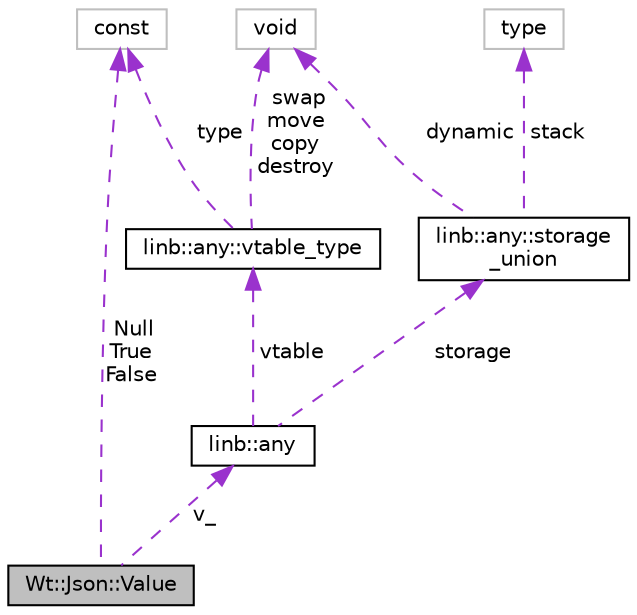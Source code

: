 digraph "Wt::Json::Value"
{
 // LATEX_PDF_SIZE
  edge [fontname="Helvetica",fontsize="10",labelfontname="Helvetica",labelfontsize="10"];
  node [fontname="Helvetica",fontsize="10",shape=record];
  Node1 [label="Wt::Json::Value",height=0.2,width=0.4,color="black", fillcolor="grey75", style="filled", fontcolor="black",tooltip="A JSON value."];
  Node2 -> Node1 [dir="back",color="darkorchid3",fontsize="10",style="dashed",label=" Null\nTrue\nFalse" ];
  Node2 [label="const",height=0.2,width=0.4,color="grey75", fillcolor="white", style="filled",tooltip=" "];
  Node3 -> Node1 [dir="back",color="darkorchid3",fontsize="10",style="dashed",label=" v_" ];
  Node3 [label="linb::any",height=0.2,width=0.4,color="black", fillcolor="white", style="filled",URL="$classlinb_1_1any.html",tooltip=" "];
  Node4 -> Node3 [dir="back",color="darkorchid3",fontsize="10",style="dashed",label=" vtable" ];
  Node4 [label="linb::any::vtable_type",height=0.2,width=0.4,color="black", fillcolor="white", style="filled",URL="$structlinb_1_1any_1_1vtable__type.html",tooltip="Base VTable specification."];
  Node5 -> Node4 [dir="back",color="darkorchid3",fontsize="10",style="dashed",label=" swap\nmove\ncopy\ndestroy" ];
  Node5 [label="void",height=0.2,width=0.4,color="grey75", fillcolor="white", style="filled",tooltip=" "];
  Node2 -> Node4 [dir="back",color="darkorchid3",fontsize="10",style="dashed",label=" type" ];
  Node6 -> Node3 [dir="back",color="darkorchid3",fontsize="10",style="dashed",label=" storage" ];
  Node6 [label="linb::any::storage\l_union",height=0.2,width=0.4,color="black", fillcolor="white", style="filled",URL="$unionlinb_1_1any_1_1storage__union.html",tooltip=" "];
  Node5 -> Node6 [dir="back",color="darkorchid3",fontsize="10",style="dashed",label=" dynamic" ];
  Node7 -> Node6 [dir="back",color="darkorchid3",fontsize="10",style="dashed",label=" stack" ];
  Node7 [label="type",height=0.2,width=0.4,color="grey75", fillcolor="white", style="filled",tooltip=" "];
}
